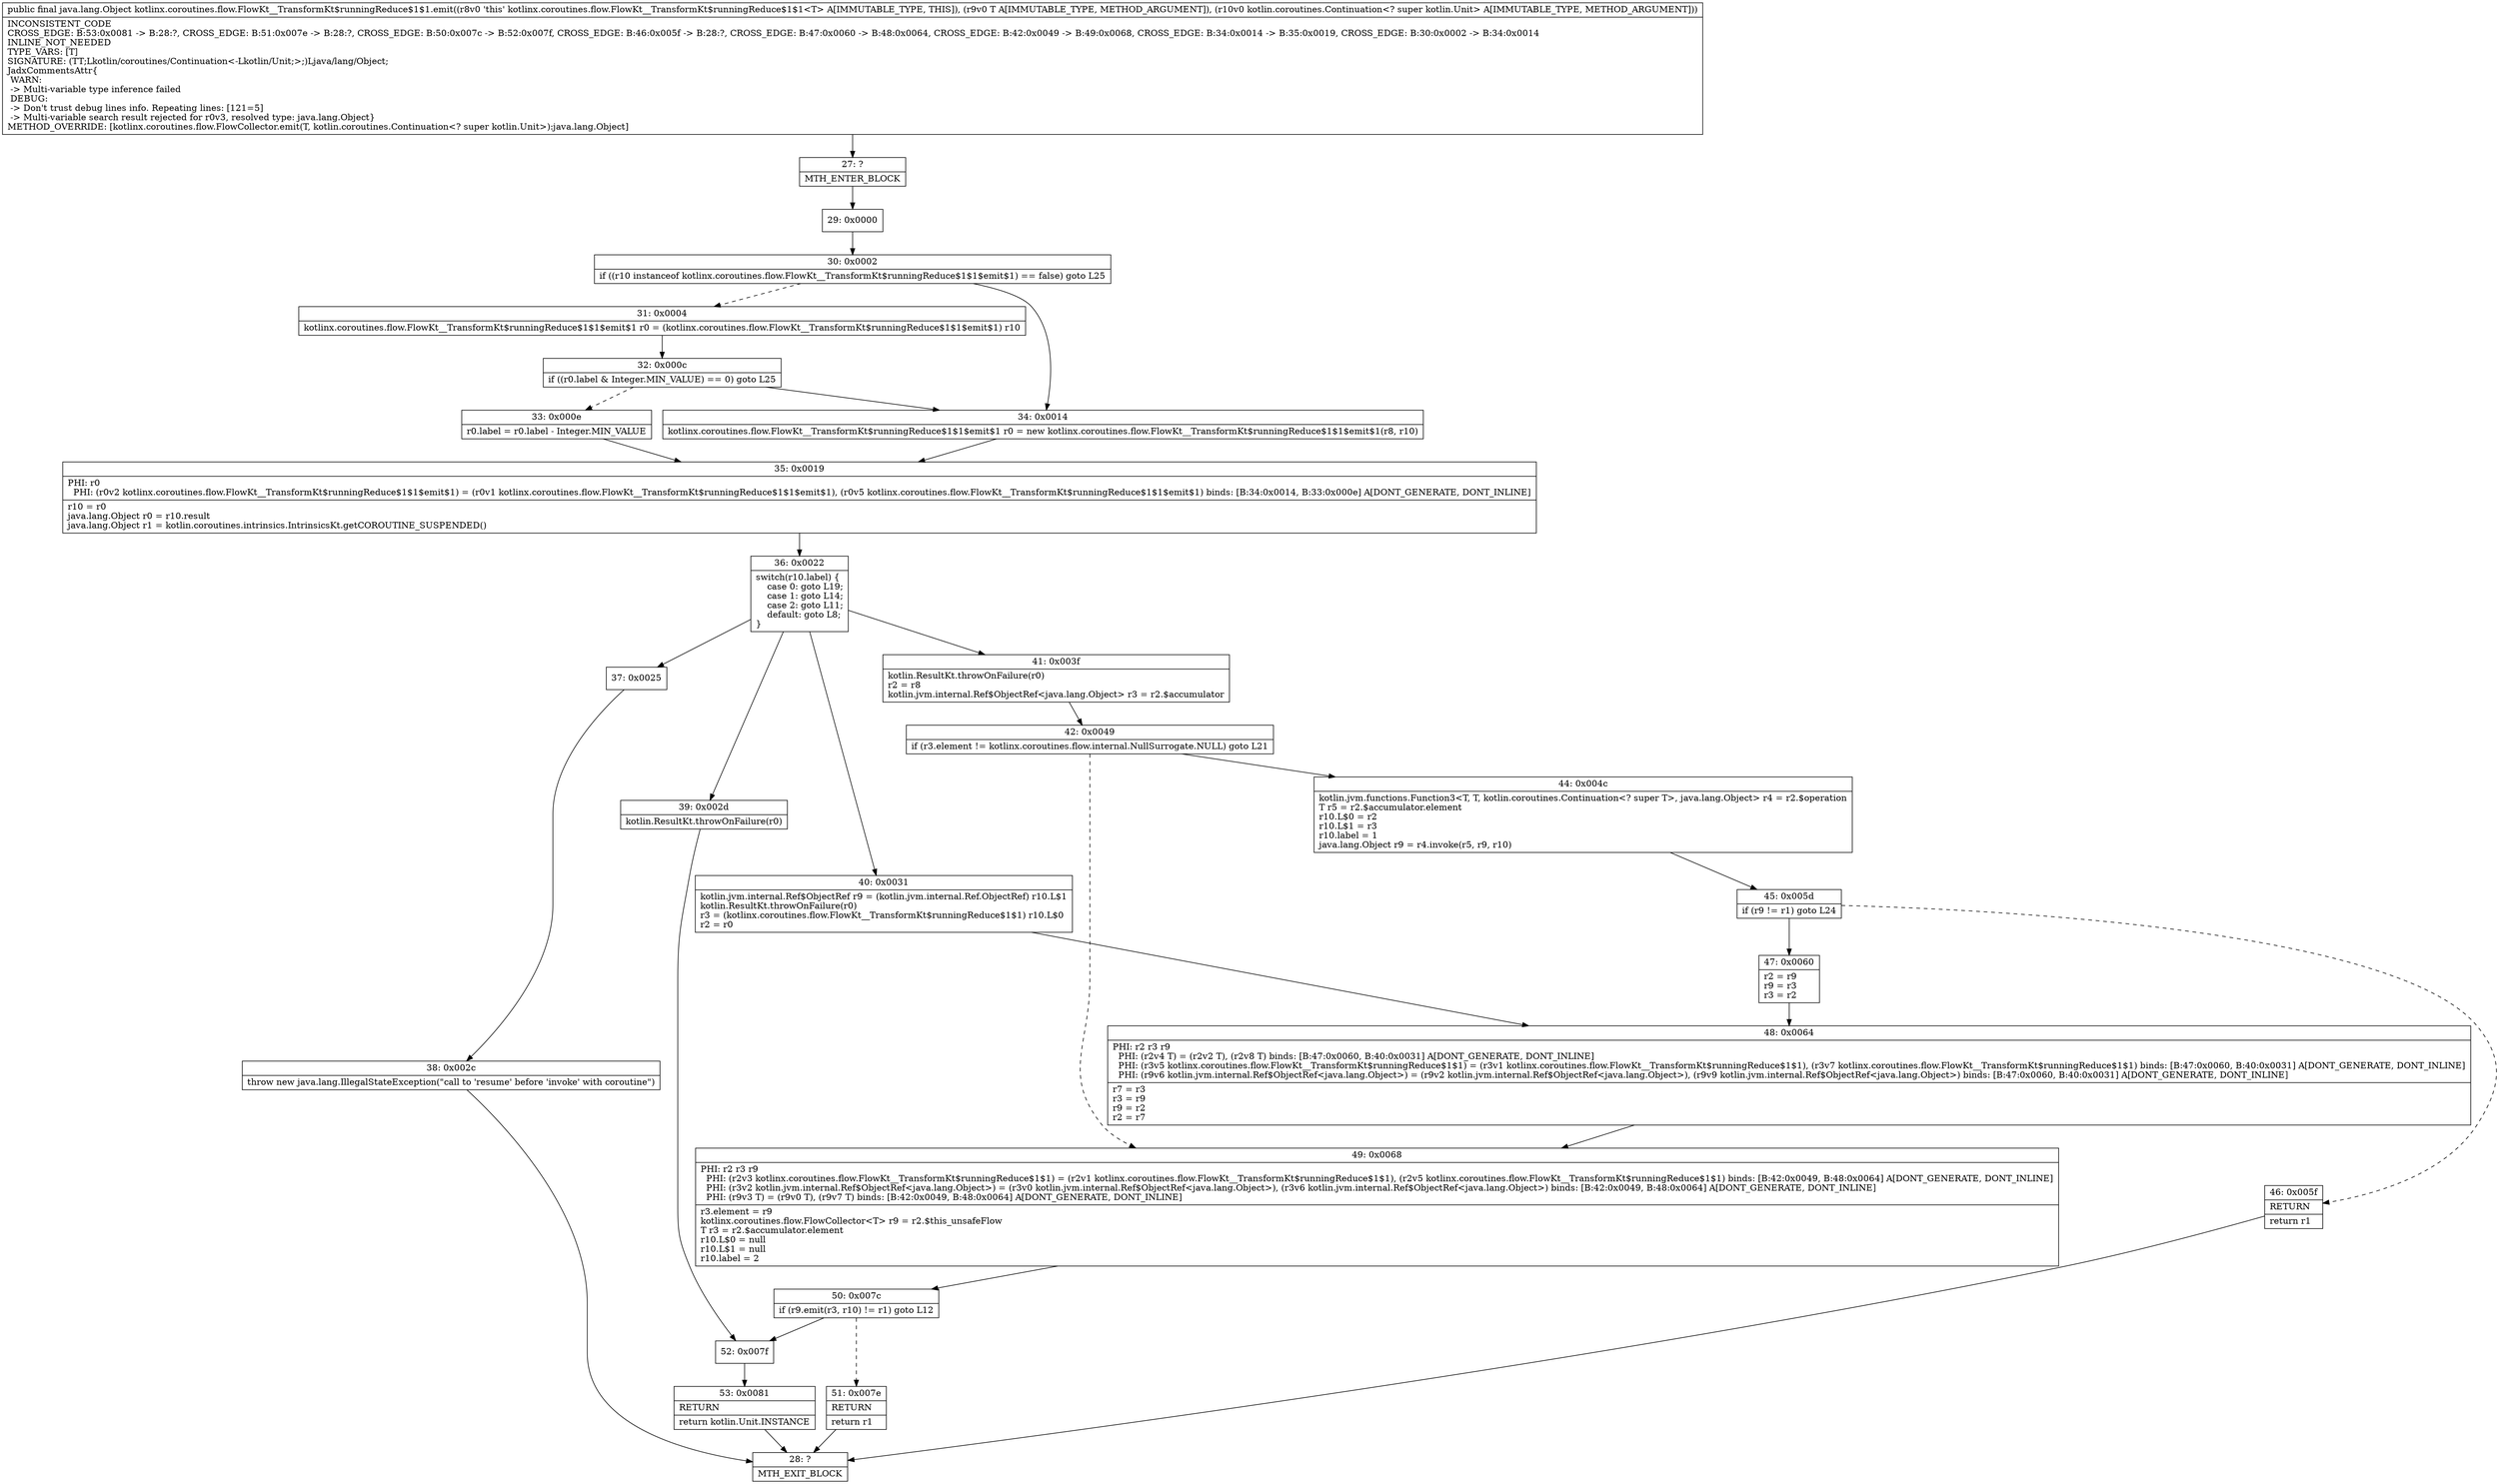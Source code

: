 digraph "CFG forkotlinx.coroutines.flow.FlowKt__TransformKt$runningReduce$1$1.emit(Ljava\/lang\/Object;Lkotlin\/coroutines\/Continuation;)Ljava\/lang\/Object;" {
Node_27 [shape=record,label="{27\:\ ?|MTH_ENTER_BLOCK\l}"];
Node_29 [shape=record,label="{29\:\ 0x0000}"];
Node_30 [shape=record,label="{30\:\ 0x0002|if ((r10 instanceof kotlinx.coroutines.flow.FlowKt__TransformKt$runningReduce$1$1$emit$1) == false) goto L25\l}"];
Node_31 [shape=record,label="{31\:\ 0x0004|kotlinx.coroutines.flow.FlowKt__TransformKt$runningReduce$1$1$emit$1 r0 = (kotlinx.coroutines.flow.FlowKt__TransformKt$runningReduce$1$1$emit$1) r10\l}"];
Node_32 [shape=record,label="{32\:\ 0x000c|if ((r0.label & Integer.MIN_VALUE) == 0) goto L25\l}"];
Node_33 [shape=record,label="{33\:\ 0x000e|r0.label = r0.label \- Integer.MIN_VALUE\l}"];
Node_35 [shape=record,label="{35\:\ 0x0019|PHI: r0 \l  PHI: (r0v2 kotlinx.coroutines.flow.FlowKt__TransformKt$runningReduce$1$1$emit$1) = (r0v1 kotlinx.coroutines.flow.FlowKt__TransformKt$runningReduce$1$1$emit$1), (r0v5 kotlinx.coroutines.flow.FlowKt__TransformKt$runningReduce$1$1$emit$1) binds: [B:34:0x0014, B:33:0x000e] A[DONT_GENERATE, DONT_INLINE]\l|r10 = r0\ljava.lang.Object r0 = r10.result\ljava.lang.Object r1 = kotlin.coroutines.intrinsics.IntrinsicsKt.getCOROUTINE_SUSPENDED()\l}"];
Node_36 [shape=record,label="{36\:\ 0x0022|switch(r10.label) \{\l    case 0: goto L19;\l    case 1: goto L14;\l    case 2: goto L11;\l    default: goto L8;\l\}\l}"];
Node_37 [shape=record,label="{37\:\ 0x0025}"];
Node_38 [shape=record,label="{38\:\ 0x002c|throw new java.lang.IllegalStateException(\"call to 'resume' before 'invoke' with coroutine\")\l}"];
Node_28 [shape=record,label="{28\:\ ?|MTH_EXIT_BLOCK\l}"];
Node_39 [shape=record,label="{39\:\ 0x002d|kotlin.ResultKt.throwOnFailure(r0)\l}"];
Node_52 [shape=record,label="{52\:\ 0x007f}"];
Node_53 [shape=record,label="{53\:\ 0x0081|RETURN\l|return kotlin.Unit.INSTANCE\l}"];
Node_40 [shape=record,label="{40\:\ 0x0031|kotlin.jvm.internal.Ref$ObjectRef r9 = (kotlin.jvm.internal.Ref.ObjectRef) r10.L$1\lkotlin.ResultKt.throwOnFailure(r0)\lr3 = (kotlinx.coroutines.flow.FlowKt__TransformKt$runningReduce$1$1) r10.L$0\lr2 = r0\l}"];
Node_48 [shape=record,label="{48\:\ 0x0064|PHI: r2 r3 r9 \l  PHI: (r2v4 T) = (r2v2 T), (r2v8 T) binds: [B:47:0x0060, B:40:0x0031] A[DONT_GENERATE, DONT_INLINE]\l  PHI: (r3v5 kotlinx.coroutines.flow.FlowKt__TransformKt$runningReduce$1$1) = (r3v1 kotlinx.coroutines.flow.FlowKt__TransformKt$runningReduce$1$1), (r3v7 kotlinx.coroutines.flow.FlowKt__TransformKt$runningReduce$1$1) binds: [B:47:0x0060, B:40:0x0031] A[DONT_GENERATE, DONT_INLINE]\l  PHI: (r9v6 kotlin.jvm.internal.Ref$ObjectRef\<java.lang.Object\>) = (r9v2 kotlin.jvm.internal.Ref$ObjectRef\<java.lang.Object\>), (r9v9 kotlin.jvm.internal.Ref$ObjectRef\<java.lang.Object\>) binds: [B:47:0x0060, B:40:0x0031] A[DONT_GENERATE, DONT_INLINE]\l|r7 = r3\lr3 = r9\lr9 = r2\lr2 = r7\l}"];
Node_49 [shape=record,label="{49\:\ 0x0068|PHI: r2 r3 r9 \l  PHI: (r2v3 kotlinx.coroutines.flow.FlowKt__TransformKt$runningReduce$1$1) = (r2v1 kotlinx.coroutines.flow.FlowKt__TransformKt$runningReduce$1$1), (r2v5 kotlinx.coroutines.flow.FlowKt__TransformKt$runningReduce$1$1) binds: [B:42:0x0049, B:48:0x0064] A[DONT_GENERATE, DONT_INLINE]\l  PHI: (r3v2 kotlin.jvm.internal.Ref$ObjectRef\<java.lang.Object\>) = (r3v0 kotlin.jvm.internal.Ref$ObjectRef\<java.lang.Object\>), (r3v6 kotlin.jvm.internal.Ref$ObjectRef\<java.lang.Object\>) binds: [B:42:0x0049, B:48:0x0064] A[DONT_GENERATE, DONT_INLINE]\l  PHI: (r9v3 T) = (r9v0 T), (r9v7 T) binds: [B:42:0x0049, B:48:0x0064] A[DONT_GENERATE, DONT_INLINE]\l|r3.element = r9\lkotlinx.coroutines.flow.FlowCollector\<T\> r9 = r2.$this_unsafeFlow\lT r3 = r2.$accumulator.element\lr10.L$0 = null\lr10.L$1 = null\lr10.label = 2\l}"];
Node_50 [shape=record,label="{50\:\ 0x007c|if (r9.emit(r3, r10) != r1) goto L12\l}"];
Node_51 [shape=record,label="{51\:\ 0x007e|RETURN\l|return r1\l}"];
Node_41 [shape=record,label="{41\:\ 0x003f|kotlin.ResultKt.throwOnFailure(r0)\lr2 = r8\lkotlin.jvm.internal.Ref$ObjectRef\<java.lang.Object\> r3 = r2.$accumulator\l}"];
Node_42 [shape=record,label="{42\:\ 0x0049|if (r3.element != kotlinx.coroutines.flow.internal.NullSurrogate.NULL) goto L21\l}"];
Node_44 [shape=record,label="{44\:\ 0x004c|kotlin.jvm.functions.Function3\<T, T, kotlin.coroutines.Continuation\<? super T\>, java.lang.Object\> r4 = r2.$operation\lT r5 = r2.$accumulator.element\lr10.L$0 = r2\lr10.L$1 = r3\lr10.label = 1\ljava.lang.Object r9 = r4.invoke(r5, r9, r10)\l}"];
Node_45 [shape=record,label="{45\:\ 0x005d|if (r9 != r1) goto L24\l}"];
Node_46 [shape=record,label="{46\:\ 0x005f|RETURN\l|return r1\l}"];
Node_47 [shape=record,label="{47\:\ 0x0060|r2 = r9\lr9 = r3\lr3 = r2\l}"];
Node_34 [shape=record,label="{34\:\ 0x0014|kotlinx.coroutines.flow.FlowKt__TransformKt$runningReduce$1$1$emit$1 r0 = new kotlinx.coroutines.flow.FlowKt__TransformKt$runningReduce$1$1$emit$1(r8, r10)\l}"];
MethodNode[shape=record,label="{public final java.lang.Object kotlinx.coroutines.flow.FlowKt__TransformKt$runningReduce$1$1.emit((r8v0 'this' kotlinx.coroutines.flow.FlowKt__TransformKt$runningReduce$1$1\<T\> A[IMMUTABLE_TYPE, THIS]), (r9v0 T A[IMMUTABLE_TYPE, METHOD_ARGUMENT]), (r10v0 kotlin.coroutines.Continuation\<? super kotlin.Unit\> A[IMMUTABLE_TYPE, METHOD_ARGUMENT]))  | INCONSISTENT_CODE\lCROSS_EDGE: B:53:0x0081 \-\> B:28:?, CROSS_EDGE: B:51:0x007e \-\> B:28:?, CROSS_EDGE: B:50:0x007c \-\> B:52:0x007f, CROSS_EDGE: B:46:0x005f \-\> B:28:?, CROSS_EDGE: B:47:0x0060 \-\> B:48:0x0064, CROSS_EDGE: B:42:0x0049 \-\> B:49:0x0068, CROSS_EDGE: B:34:0x0014 \-\> B:35:0x0019, CROSS_EDGE: B:30:0x0002 \-\> B:34:0x0014\lINLINE_NOT_NEEDED\lTYPE_VARS: [T]\lSIGNATURE: (TT;Lkotlin\/coroutines\/Continuation\<\-Lkotlin\/Unit;\>;)Ljava\/lang\/Object;\lJadxCommentsAttr\{\l WARN: \l \-\> Multi\-variable type inference failed\l DEBUG: \l \-\> Don't trust debug lines info. Repeating lines: [121=5]\l \-\> Multi\-variable search result rejected for r0v3, resolved type: java.lang.Object\}\lMETHOD_OVERRIDE: [kotlinx.coroutines.flow.FlowCollector.emit(T, kotlin.coroutines.Continuation\<? super kotlin.Unit\>):java.lang.Object]\l}"];
MethodNode -> Node_27;Node_27 -> Node_29;
Node_29 -> Node_30;
Node_30 -> Node_31[style=dashed];
Node_30 -> Node_34;
Node_31 -> Node_32;
Node_32 -> Node_33[style=dashed];
Node_32 -> Node_34;
Node_33 -> Node_35;
Node_35 -> Node_36;
Node_36 -> Node_37;
Node_36 -> Node_39;
Node_36 -> Node_40;
Node_36 -> Node_41;
Node_37 -> Node_38;
Node_38 -> Node_28;
Node_39 -> Node_52;
Node_52 -> Node_53;
Node_53 -> Node_28;
Node_40 -> Node_48;
Node_48 -> Node_49;
Node_49 -> Node_50;
Node_50 -> Node_51[style=dashed];
Node_50 -> Node_52;
Node_51 -> Node_28;
Node_41 -> Node_42;
Node_42 -> Node_44;
Node_42 -> Node_49[style=dashed];
Node_44 -> Node_45;
Node_45 -> Node_46[style=dashed];
Node_45 -> Node_47;
Node_46 -> Node_28;
Node_47 -> Node_48;
Node_34 -> Node_35;
}

